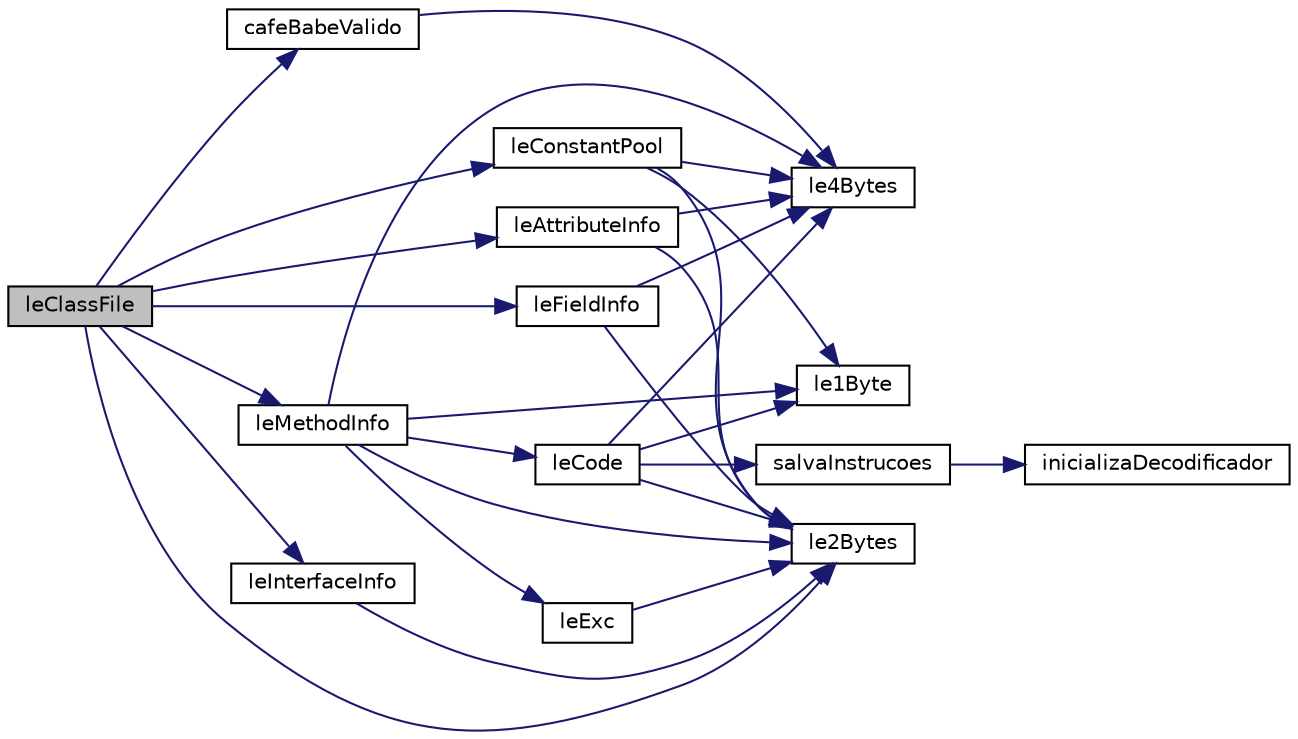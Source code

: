 digraph "leClassFile"
{
 // INTERACTIVE_SVG=YES
  edge [fontname="Helvetica",fontsize="10",labelfontname="Helvetica",labelfontsize="10"];
  node [fontname="Helvetica",fontsize="10",shape=record];
  rankdir="LR";
  Node103 [label="leClassFile",height=0.2,width=0.4,color="black", fillcolor="grey75", style="filled", fontcolor="black"];
  Node103 -> Node104 [color="midnightblue",fontsize="10",style="solid",fontname="Helvetica"];
  Node104 [label="cafeBabeValido",height=0.2,width=0.4,color="black", fillcolor="white", style="filled",URL="$leitor_8c.html#a878e3123a0ef2433fba5355ceba54703"];
  Node104 -> Node105 [color="midnightblue",fontsize="10",style="solid",fontname="Helvetica"];
  Node105 [label="le4Bytes",height=0.2,width=0.4,color="black", fillcolor="white", style="filled",URL="$leitor_8c.html#a69346e08c479223be1ec2294791b6d78"];
  Node103 -> Node106 [color="midnightblue",fontsize="10",style="solid",fontname="Helvetica"];
  Node106 [label="le2Bytes",height=0.2,width=0.4,color="black", fillcolor="white", style="filled",URL="$leitor_8c.html#a90fdde4380531bf81ba1284254004eff"];
  Node103 -> Node107 [color="midnightblue",fontsize="10",style="solid",fontname="Helvetica"];
  Node107 [label="leConstantPool",height=0.2,width=0.4,color="black", fillcolor="white", style="filled",URL="$leitor_8c.html#a52487a1b0952e0c2f4bc22db6ac53153"];
  Node107 -> Node108 [color="midnightblue",fontsize="10",style="solid",fontname="Helvetica"];
  Node108 [label="le1Byte",height=0.2,width=0.4,color="black", fillcolor="white", style="filled",URL="$leitor_8c.html#a2ef408b96bee8729ac29bf490229048f"];
  Node107 -> Node106 [color="midnightblue",fontsize="10",style="solid",fontname="Helvetica"];
  Node107 -> Node105 [color="midnightblue",fontsize="10",style="solid",fontname="Helvetica"];
  Node103 -> Node109 [color="midnightblue",fontsize="10",style="solid",fontname="Helvetica"];
  Node109 [label="leInterfaceInfo",height=0.2,width=0.4,color="black", fillcolor="white", style="filled",URL="$leitor_8c.html#abf67c5dca9a8c23f380c37fa95c9c215"];
  Node109 -> Node106 [color="midnightblue",fontsize="10",style="solid",fontname="Helvetica"];
  Node103 -> Node110 [color="midnightblue",fontsize="10",style="solid",fontname="Helvetica"];
  Node110 [label="leFieldInfo",height=0.2,width=0.4,color="black", fillcolor="white", style="filled",URL="$leitor_8c.html#a99d0519fab7e0cd8b33a6451649e3d22"];
  Node110 -> Node106 [color="midnightblue",fontsize="10",style="solid",fontname="Helvetica"];
  Node110 -> Node105 [color="midnightblue",fontsize="10",style="solid",fontname="Helvetica"];
  Node103 -> Node111 [color="midnightblue",fontsize="10",style="solid",fontname="Helvetica"];
  Node111 [label="leMethodInfo",height=0.2,width=0.4,color="black", fillcolor="white", style="filled",URL="$leitor_8c.html#a6d4e3deddb19180bc91b1892a5f8cc28"];
  Node111 -> Node106 [color="midnightblue",fontsize="10",style="solid",fontname="Helvetica"];
  Node111 -> Node105 [color="midnightblue",fontsize="10",style="solid",fontname="Helvetica"];
  Node111 -> Node108 [color="midnightblue",fontsize="10",style="solid",fontname="Helvetica"];
  Node111 -> Node112 [color="midnightblue",fontsize="10",style="solid",fontname="Helvetica"];
  Node112 [label="leCode",height=0.2,width=0.4,color="black", fillcolor="white", style="filled",URL="$leitor_8c.html#a6d55676267e5cf93c52566d78e1d11e1"];
  Node112 -> Node106 [color="midnightblue",fontsize="10",style="solid",fontname="Helvetica"];
  Node112 -> Node105 [color="midnightblue",fontsize="10",style="solid",fontname="Helvetica"];
  Node112 -> Node113 [color="midnightblue",fontsize="10",style="solid",fontname="Helvetica"];
  Node113 [label="salvaInstrucoes",height=0.2,width=0.4,color="black", fillcolor="white", style="filled",URL="$leitor_8c.html#ab80e6e4a3faed37485e9411ddfc3e549"];
  Node113 -> Node114 [color="midnightblue",fontsize="10",style="solid",fontname="Helvetica"];
  Node114 [label="inicializaDecodificador",height=0.2,width=0.4,color="black", fillcolor="white", style="filled",URL="$decodificador_8c.html#ac4ac4bcce3fed96b1a2657ceafda40bc"];
  Node112 -> Node108 [color="midnightblue",fontsize="10",style="solid",fontname="Helvetica"];
  Node111 -> Node115 [color="midnightblue",fontsize="10",style="solid",fontname="Helvetica"];
  Node115 [label="leExc",height=0.2,width=0.4,color="black", fillcolor="white", style="filled",URL="$leitor_8c.html#a9eb52b74df81ab0e0da46175d591d81f"];
  Node115 -> Node106 [color="midnightblue",fontsize="10",style="solid",fontname="Helvetica"];
  Node103 -> Node116 [color="midnightblue",fontsize="10",style="solid",fontname="Helvetica"];
  Node116 [label="leAttributeInfo",height=0.2,width=0.4,color="black", fillcolor="white", style="filled",URL="$leitor_8c.html#adac81aedb40c82f25e42a66979a28d86"];
  Node116 -> Node106 [color="midnightblue",fontsize="10",style="solid",fontname="Helvetica"];
  Node116 -> Node105 [color="midnightblue",fontsize="10",style="solid",fontname="Helvetica"];
}

